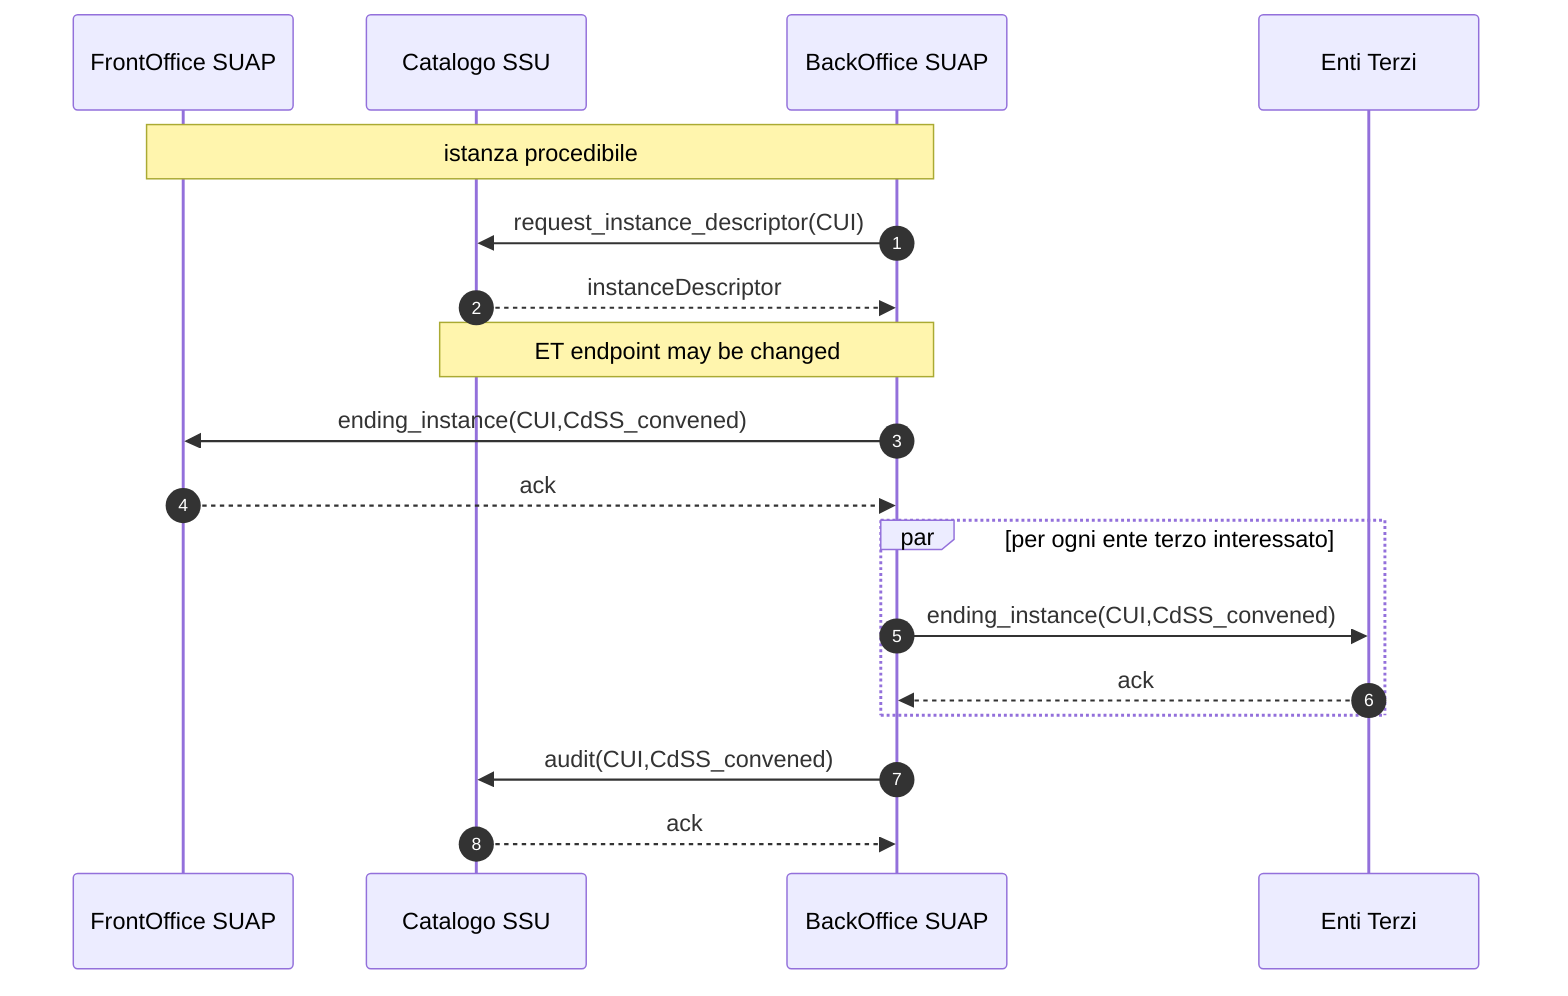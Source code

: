 sequenceDiagram
    autonumber
  
    participant F as FrontOffice SUAP
    participant C as Catalogo SSU    
    participant B as BackOffice SUAP    
    participant E as Enti Terzi    
 
    Note over F,B: istanza procedibile
    B ->> C: request_instance_descriptor(CUI)
    C -->> B: instanceDescriptor
    Note over C,B: ET endpoint may be changed

            
    B ->> F: ending_instance(CUI,CdSS_convened)
    F -->> B: ack    

    par per ogni ente terzo interessato
        B ->> E: ending_instance(CUI,CdSS_convened)
        E -->> B: ack
    end
    
    B ->> C: audit(CUI,CdSS_convened)
    C -->> B: ack